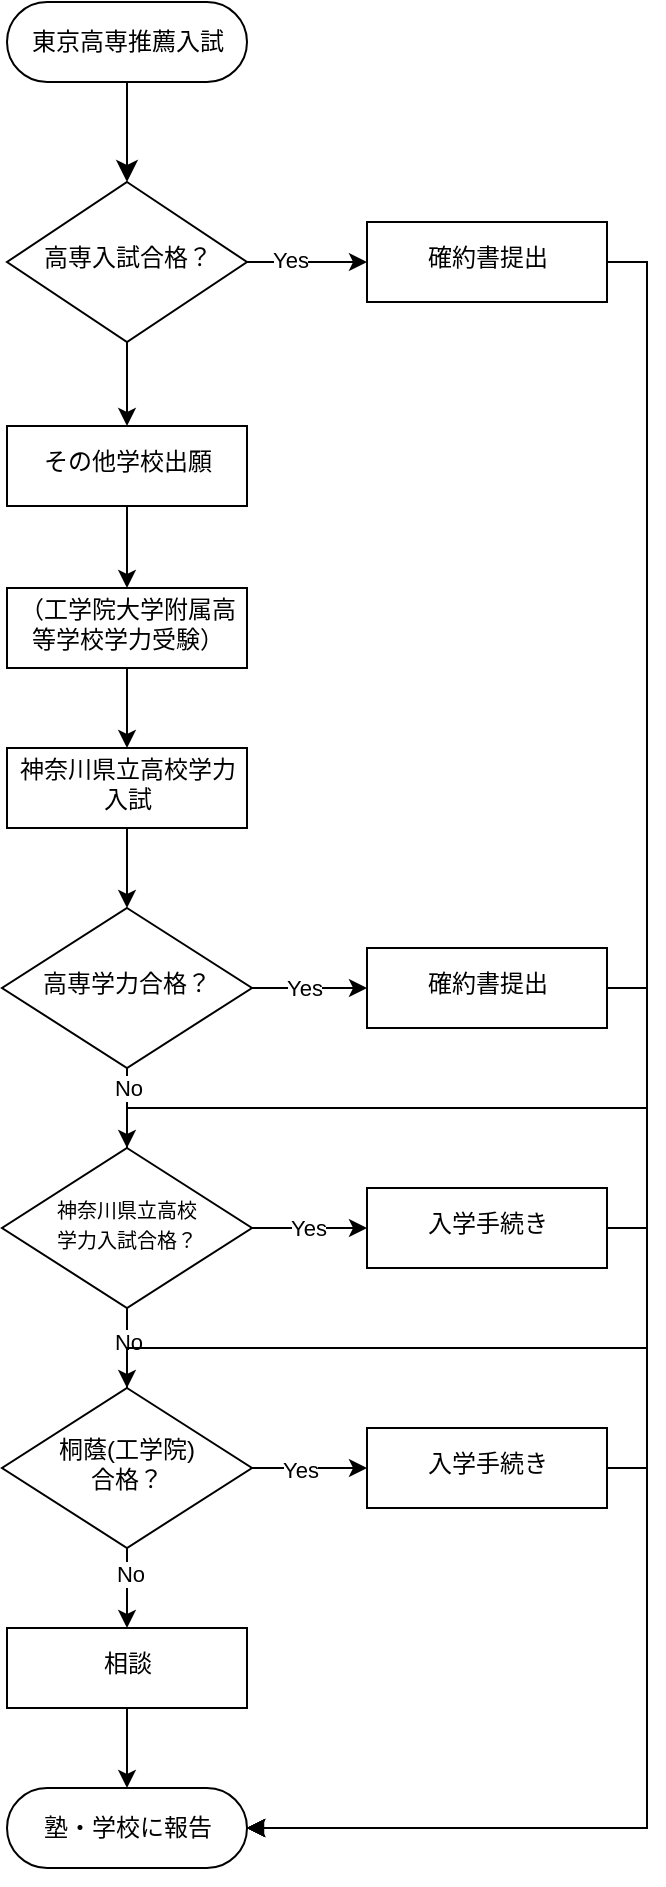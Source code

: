 <mxfile version="22.1.3" type="github">
  <diagram id="C5RBs43oDa-KdzZeNtuy" name="Page-1">
    <mxGraphModel dx="1035" dy="595" grid="1" gridSize="10" guides="1" tooltips="1" connect="1" arrows="1" fold="1" page="1" pageScale="1" pageWidth="827" pageHeight="1169" math="0" shadow="0">
      <root>
        <mxCell id="WIyWlLk6GJQsqaUBKTNV-0" />
        <mxCell id="WIyWlLk6GJQsqaUBKTNV-1" parent="WIyWlLk6GJQsqaUBKTNV-0" />
        <mxCell id="WIyWlLk6GJQsqaUBKTNV-2" value="" style="rounded=0;html=1;jettySize=auto;orthogonalLoop=1;fontSize=11;endArrow=classic;endFill=1;endSize=8;strokeWidth=1;shadow=0;labelBackgroundColor=none;edgeStyle=orthogonalEdgeStyle;" parent="WIyWlLk6GJQsqaUBKTNV-1" source="WIyWlLk6GJQsqaUBKTNV-3" target="WIyWlLk6GJQsqaUBKTNV-6" edge="1">
          <mxGeometry relative="1" as="geometry" />
        </mxCell>
        <mxCell id="WIyWlLk6GJQsqaUBKTNV-3" value="東京高専推薦入試" style="rounded=1;whiteSpace=wrap;html=1;fontSize=12;glass=0;strokeWidth=1;shadow=0;arcSize=50;" parent="WIyWlLk6GJQsqaUBKTNV-1" vertex="1">
          <mxGeometry x="254.5" y="158" width="120" height="40" as="geometry" />
        </mxCell>
        <mxCell id="qp_lUEHwBgT6nz4u046J-12" value="" style="edgeStyle=orthogonalEdgeStyle;rounded=0;orthogonalLoop=1;jettySize=auto;html=1;" parent="WIyWlLk6GJQsqaUBKTNV-1" source="WIyWlLk6GJQsqaUBKTNV-6" target="qp_lUEHwBgT6nz4u046J-11" edge="1">
          <mxGeometry relative="1" as="geometry" />
        </mxCell>
        <mxCell id="qp_lUEHwBgT6nz4u046J-13" value="Yes" style="edgeLabel;html=1;align=center;verticalAlign=middle;resizable=0;points=[];" parent="qp_lUEHwBgT6nz4u046J-12" vertex="1" connectable="0">
          <mxGeometry x="-0.286" y="1" relative="1" as="geometry">
            <mxPoint as="offset" />
          </mxGeometry>
        </mxCell>
        <mxCell id="Rm9WKu7wjDUPJ0VRKMNf-2" value="" style="edgeStyle=orthogonalEdgeStyle;rounded=0;orthogonalLoop=1;jettySize=auto;html=1;exitX=0.5;exitY=1;exitDx=0;exitDy=0;" edge="1" parent="WIyWlLk6GJQsqaUBKTNV-1" source="WIyWlLk6GJQsqaUBKTNV-6" target="Rm9WKu7wjDUPJ0VRKMNf-1">
          <mxGeometry relative="1" as="geometry">
            <mxPoint x="211.5" y="348" as="sourcePoint" />
          </mxGeometry>
        </mxCell>
        <mxCell id="WIyWlLk6GJQsqaUBKTNV-6" value="高専入試合格？" style="rhombus;whiteSpace=wrap;html=1;shadow=0;fontFamily=Helvetica;fontSize=12;align=center;strokeWidth=1;spacing=6;spacingTop=-4;" parent="WIyWlLk6GJQsqaUBKTNV-1" vertex="1">
          <mxGeometry x="254.5" y="248" width="120" height="80" as="geometry" />
        </mxCell>
        <mxCell id="qp_lUEHwBgT6nz4u046J-5" value="" style="edgeStyle=orthogonalEdgeStyle;rounded=0;orthogonalLoop=1;jettySize=auto;html=1;" parent="WIyWlLk6GJQsqaUBKTNV-1" source="qp_lUEHwBgT6nz4u046J-0" target="qp_lUEHwBgT6nz4u046J-4" edge="1">
          <mxGeometry relative="1" as="geometry" />
        </mxCell>
        <mxCell id="qp_lUEHwBgT6nz4u046J-0" value="（工学院大学附属高等学校学力受験）" style="whiteSpace=wrap;html=1;shadow=0;strokeWidth=1;spacing=6;spacingTop=-4;" parent="WIyWlLk6GJQsqaUBKTNV-1" vertex="1">
          <mxGeometry x="254.5" y="451" width="120" height="40" as="geometry" />
        </mxCell>
        <mxCell id="qp_lUEHwBgT6nz4u046J-7" value="" style="edgeStyle=orthogonalEdgeStyle;rounded=0;orthogonalLoop=1;jettySize=auto;html=1;" parent="WIyWlLk6GJQsqaUBKTNV-1" source="qp_lUEHwBgT6nz4u046J-4" target="qp_lUEHwBgT6nz4u046J-6" edge="1">
          <mxGeometry relative="1" as="geometry" />
        </mxCell>
        <mxCell id="qp_lUEHwBgT6nz4u046J-4" value="神奈川県立高校学力入試" style="whiteSpace=wrap;html=1;shadow=0;strokeWidth=1;spacing=6;spacingTop=-4;" parent="WIyWlLk6GJQsqaUBKTNV-1" vertex="1">
          <mxGeometry x="254.5" y="531" width="120" height="40" as="geometry" />
        </mxCell>
        <mxCell id="qp_lUEHwBgT6nz4u046J-9" value="" style="edgeStyle=orthogonalEdgeStyle;rounded=0;orthogonalLoop=1;jettySize=auto;html=1;" parent="WIyWlLk6GJQsqaUBKTNV-1" source="qp_lUEHwBgT6nz4u046J-6" target="qp_lUEHwBgT6nz4u046J-8" edge="1">
          <mxGeometry relative="1" as="geometry" />
        </mxCell>
        <mxCell id="qp_lUEHwBgT6nz4u046J-10" value="Yes" style="edgeLabel;html=1;align=center;verticalAlign=middle;resizable=0;points=[];" parent="qp_lUEHwBgT6nz4u046J-9" vertex="1" connectable="0">
          <mxGeometry x="0.067" y="-4" relative="1" as="geometry">
            <mxPoint x="-5" y="-4" as="offset" />
          </mxGeometry>
        </mxCell>
        <mxCell id="qp_lUEHwBgT6nz4u046J-18" value="" style="edgeStyle=orthogonalEdgeStyle;rounded=0;orthogonalLoop=1;jettySize=auto;html=1;" parent="WIyWlLk6GJQsqaUBKTNV-1" source="qp_lUEHwBgT6nz4u046J-6" target="qp_lUEHwBgT6nz4u046J-17" edge="1">
          <mxGeometry relative="1" as="geometry" />
        </mxCell>
        <mxCell id="qp_lUEHwBgT6nz4u046J-20" value="No" style="edgeLabel;html=1;align=center;verticalAlign=middle;resizable=0;points=[];" parent="qp_lUEHwBgT6nz4u046J-18" vertex="1" connectable="0">
          <mxGeometry x="0.28" y="1" relative="1" as="geometry">
            <mxPoint x="-1" y="-16" as="offset" />
          </mxGeometry>
        </mxCell>
        <mxCell id="qp_lUEHwBgT6nz4u046J-6" value="高専学力合格？" style="rhombus;whiteSpace=wrap;html=1;shadow=0;strokeWidth=1;spacing=6;spacingTop=-4;" parent="WIyWlLk6GJQsqaUBKTNV-1" vertex="1">
          <mxGeometry x="252" y="611" width="125" height="80" as="geometry" />
        </mxCell>
        <mxCell id="qp_lUEHwBgT6nz4u046J-43" style="edgeStyle=orthogonalEdgeStyle;rounded=0;orthogonalLoop=1;jettySize=auto;html=1;exitX=1;exitY=0.5;exitDx=0;exitDy=0;entryX=1;entryY=0.5;entryDx=0;entryDy=0;" parent="WIyWlLk6GJQsqaUBKTNV-1" source="qp_lUEHwBgT6nz4u046J-8" target="qp_lUEHwBgT6nz4u046J-37" edge="1">
          <mxGeometry relative="1" as="geometry" />
        </mxCell>
        <mxCell id="qp_lUEHwBgT6nz4u046J-8" value="確約書提出" style="whiteSpace=wrap;html=1;shadow=0;strokeWidth=1;spacing=6;spacingTop=-4;" parent="WIyWlLk6GJQsqaUBKTNV-1" vertex="1">
          <mxGeometry x="434.5" y="631" width="120" height="40" as="geometry" />
        </mxCell>
        <mxCell id="qp_lUEHwBgT6nz4u046J-44" style="edgeStyle=orthogonalEdgeStyle;rounded=0;orthogonalLoop=1;jettySize=auto;html=1;exitX=1;exitY=0.5;exitDx=0;exitDy=0;entryX=1;entryY=0.5;entryDx=0;entryDy=0;" parent="WIyWlLk6GJQsqaUBKTNV-1" source="qp_lUEHwBgT6nz4u046J-11" target="qp_lUEHwBgT6nz4u046J-37" edge="1">
          <mxGeometry relative="1" as="geometry" />
        </mxCell>
        <mxCell id="qp_lUEHwBgT6nz4u046J-11" value="確約書提出" style="whiteSpace=wrap;html=1;shadow=0;strokeWidth=1;spacing=6;spacingTop=-4;" parent="WIyWlLk6GJQsqaUBKTNV-1" vertex="1">
          <mxGeometry x="434.5" y="268" width="120" height="40" as="geometry" />
        </mxCell>
        <mxCell id="qp_lUEHwBgT6nz4u046J-22" value="" style="edgeStyle=orthogonalEdgeStyle;rounded=0;orthogonalLoop=1;jettySize=auto;html=1;" parent="WIyWlLk6GJQsqaUBKTNV-1" source="qp_lUEHwBgT6nz4u046J-17" target="qp_lUEHwBgT6nz4u046J-21" edge="1">
          <mxGeometry relative="1" as="geometry" />
        </mxCell>
        <mxCell id="qp_lUEHwBgT6nz4u046J-23" value="Yes" style="edgeLabel;html=1;align=center;verticalAlign=middle;resizable=0;points=[];" parent="qp_lUEHwBgT6nz4u046J-22" vertex="1" connectable="0">
          <mxGeometry x="-0.042" y="-3" relative="1" as="geometry">
            <mxPoint y="-3" as="offset" />
          </mxGeometry>
        </mxCell>
        <mxCell id="qp_lUEHwBgT6nz4u046J-29" value="" style="edgeStyle=orthogonalEdgeStyle;rounded=0;orthogonalLoop=1;jettySize=auto;html=1;" parent="WIyWlLk6GJQsqaUBKTNV-1" source="qp_lUEHwBgT6nz4u046J-17" target="qp_lUEHwBgT6nz4u046J-28" edge="1">
          <mxGeometry relative="1" as="geometry" />
        </mxCell>
        <mxCell id="qp_lUEHwBgT6nz4u046J-30" value="No" style="edgeLabel;html=1;align=center;verticalAlign=middle;resizable=0;points=[];" parent="qp_lUEHwBgT6nz4u046J-29" vertex="1" connectable="0">
          <mxGeometry x="-0.15" relative="1" as="geometry">
            <mxPoint as="offset" />
          </mxGeometry>
        </mxCell>
        <mxCell id="qp_lUEHwBgT6nz4u046J-46" style="edgeStyle=orthogonalEdgeStyle;rounded=0;orthogonalLoop=1;jettySize=auto;html=1;exitX=0.5;exitY=0;exitDx=0;exitDy=0;entryX=1;entryY=0.5;entryDx=0;entryDy=0;" parent="WIyWlLk6GJQsqaUBKTNV-1" source="qp_lUEHwBgT6nz4u046J-17" target="qp_lUEHwBgT6nz4u046J-37" edge="1">
          <mxGeometry relative="1" as="geometry">
            <Array as="points">
              <mxPoint x="314.5" y="711" />
              <mxPoint x="574.5" y="711" />
              <mxPoint x="574.5" y="1071" />
            </Array>
          </mxGeometry>
        </mxCell>
        <mxCell id="qp_lUEHwBgT6nz4u046J-17" value="&lt;font style=&quot;font-size: 10px;&quot;&gt;神奈川県立高校&lt;br&gt;学力入試合格？&lt;/font&gt;" style="rhombus;whiteSpace=wrap;html=1;shadow=0;strokeWidth=1;spacing=6;spacingTop=-4;" parent="WIyWlLk6GJQsqaUBKTNV-1" vertex="1">
          <mxGeometry x="252" y="731" width="125" height="80" as="geometry" />
        </mxCell>
        <mxCell id="qp_lUEHwBgT6nz4u046J-42" style="edgeStyle=orthogonalEdgeStyle;rounded=0;orthogonalLoop=1;jettySize=auto;html=1;exitX=1;exitY=0.5;exitDx=0;exitDy=0;entryX=1;entryY=0.5;entryDx=0;entryDy=0;" parent="WIyWlLk6GJQsqaUBKTNV-1" source="qp_lUEHwBgT6nz4u046J-21" target="qp_lUEHwBgT6nz4u046J-37" edge="1">
          <mxGeometry relative="1" as="geometry" />
        </mxCell>
        <mxCell id="qp_lUEHwBgT6nz4u046J-21" value="入学手続き" style="whiteSpace=wrap;html=1;shadow=0;strokeWidth=1;spacing=6;spacingTop=-4;" parent="WIyWlLk6GJQsqaUBKTNV-1" vertex="1">
          <mxGeometry x="434.5" y="751" width="120" height="40" as="geometry" />
        </mxCell>
        <mxCell id="qp_lUEHwBgT6nz4u046J-32" value="" style="edgeStyle=orthogonalEdgeStyle;rounded=0;orthogonalLoop=1;jettySize=auto;html=1;" parent="WIyWlLk6GJQsqaUBKTNV-1" source="qp_lUEHwBgT6nz4u046J-28" target="qp_lUEHwBgT6nz4u046J-31" edge="1">
          <mxGeometry relative="1" as="geometry" />
        </mxCell>
        <mxCell id="qp_lUEHwBgT6nz4u046J-33" value="Yes" style="edgeLabel;html=1;align=center;verticalAlign=middle;resizable=0;points=[];" parent="qp_lUEHwBgT6nz4u046J-32" vertex="1" connectable="0">
          <mxGeometry x="-0.164" y="-1" relative="1" as="geometry">
            <mxPoint as="offset" />
          </mxGeometry>
        </mxCell>
        <mxCell id="qp_lUEHwBgT6nz4u046J-35" value="" style="edgeStyle=orthogonalEdgeStyle;rounded=0;orthogonalLoop=1;jettySize=auto;html=1;" parent="WIyWlLk6GJQsqaUBKTNV-1" source="qp_lUEHwBgT6nz4u046J-28" target="qp_lUEHwBgT6nz4u046J-34" edge="1">
          <mxGeometry relative="1" as="geometry" />
        </mxCell>
        <mxCell id="qp_lUEHwBgT6nz4u046J-36" value="No" style="edgeLabel;html=1;align=center;verticalAlign=middle;resizable=0;points=[];" parent="qp_lUEHwBgT6nz4u046J-35" vertex="1" connectable="0">
          <mxGeometry x="-0.378" y="1" relative="1" as="geometry">
            <mxPoint as="offset" />
          </mxGeometry>
        </mxCell>
        <mxCell id="qp_lUEHwBgT6nz4u046J-47" style="edgeStyle=orthogonalEdgeStyle;rounded=0;orthogonalLoop=1;jettySize=auto;html=1;exitX=0.5;exitY=0;exitDx=0;exitDy=0;entryX=1;entryY=0.5;entryDx=0;entryDy=0;" parent="WIyWlLk6GJQsqaUBKTNV-1" source="qp_lUEHwBgT6nz4u046J-28" target="qp_lUEHwBgT6nz4u046J-37" edge="1">
          <mxGeometry relative="1" as="geometry">
            <Array as="points">
              <mxPoint x="314.5" y="831" />
              <mxPoint x="574.5" y="831" />
              <mxPoint x="574.5" y="1071" />
            </Array>
          </mxGeometry>
        </mxCell>
        <mxCell id="qp_lUEHwBgT6nz4u046J-28" value="&lt;span style=&quot;&quot;&gt;桐蔭(工学院)&lt;br&gt;合格？&lt;br&gt;&lt;/span&gt;" style="rhombus;whiteSpace=wrap;html=1;shadow=0;strokeWidth=1;spacing=6;spacingTop=-4;" parent="WIyWlLk6GJQsqaUBKTNV-1" vertex="1">
          <mxGeometry x="252" y="851" width="125" height="80" as="geometry" />
        </mxCell>
        <mxCell id="qp_lUEHwBgT6nz4u046J-31" value="入学手続き" style="whiteSpace=wrap;html=1;shadow=0;strokeWidth=1;spacing=6;spacingTop=-4;" parent="WIyWlLk6GJQsqaUBKTNV-1" vertex="1">
          <mxGeometry x="434.5" y="871" width="120" height="40" as="geometry" />
        </mxCell>
        <mxCell id="qp_lUEHwBgT6nz4u046J-38" value="" style="edgeStyle=orthogonalEdgeStyle;rounded=0;orthogonalLoop=1;jettySize=auto;html=1;" parent="WIyWlLk6GJQsqaUBKTNV-1" source="qp_lUEHwBgT6nz4u046J-34" target="qp_lUEHwBgT6nz4u046J-37" edge="1">
          <mxGeometry relative="1" as="geometry" />
        </mxCell>
        <mxCell id="qp_lUEHwBgT6nz4u046J-34" value="相談" style="whiteSpace=wrap;html=1;shadow=0;strokeWidth=1;spacing=6;spacingTop=-4;" parent="WIyWlLk6GJQsqaUBKTNV-1" vertex="1">
          <mxGeometry x="254.5" y="971" width="120" height="40" as="geometry" />
        </mxCell>
        <mxCell id="qp_lUEHwBgT6nz4u046J-41" value="" style="edgeStyle=orthogonalEdgeStyle;rounded=0;orthogonalLoop=1;jettySize=auto;html=1;entryX=1;entryY=0.5;entryDx=0;entryDy=0;startArrow=block;startFill=1;endArrow=none;endFill=0;" parent="WIyWlLk6GJQsqaUBKTNV-1" source="qp_lUEHwBgT6nz4u046J-37" target="qp_lUEHwBgT6nz4u046J-31" edge="1">
          <mxGeometry relative="1" as="geometry">
            <mxPoint x="454.5" y="1071" as="targetPoint" />
          </mxGeometry>
        </mxCell>
        <mxCell id="qp_lUEHwBgT6nz4u046J-37" value="塾・学校に報告" style="rounded=1;whiteSpace=wrap;html=1;arcSize=50;" parent="WIyWlLk6GJQsqaUBKTNV-1" vertex="1">
          <mxGeometry x="254.5" y="1051" width="120" height="40" as="geometry" />
        </mxCell>
        <mxCell id="qp_lUEHwBgT6nz4u046J-39" style="edgeStyle=orthogonalEdgeStyle;rounded=0;orthogonalLoop=1;jettySize=auto;html=1;exitX=0.5;exitY=1;exitDx=0;exitDy=0;" parent="WIyWlLk6GJQsqaUBKTNV-1" source="qp_lUEHwBgT6nz4u046J-37" target="qp_lUEHwBgT6nz4u046J-37" edge="1">
          <mxGeometry relative="1" as="geometry" />
        </mxCell>
        <mxCell id="Rm9WKu7wjDUPJ0VRKMNf-3" style="edgeStyle=orthogonalEdgeStyle;rounded=0;orthogonalLoop=1;jettySize=auto;html=1;exitX=0.5;exitY=1;exitDx=0;exitDy=0;entryX=0.5;entryY=0;entryDx=0;entryDy=0;" edge="1" parent="WIyWlLk6GJQsqaUBKTNV-1" source="Rm9WKu7wjDUPJ0VRKMNf-1" target="qp_lUEHwBgT6nz4u046J-0">
          <mxGeometry relative="1" as="geometry">
            <mxPoint x="314.5" y="430" as="sourcePoint" />
          </mxGeometry>
        </mxCell>
        <mxCell id="Rm9WKu7wjDUPJ0VRKMNf-1" value="その他学校出願" style="whiteSpace=wrap;html=1;shadow=0;strokeWidth=1;spacing=6;spacingTop=-4;" vertex="1" parent="WIyWlLk6GJQsqaUBKTNV-1">
          <mxGeometry x="254.5" y="370" width="120" height="40" as="geometry" />
        </mxCell>
      </root>
    </mxGraphModel>
  </diagram>
</mxfile>
